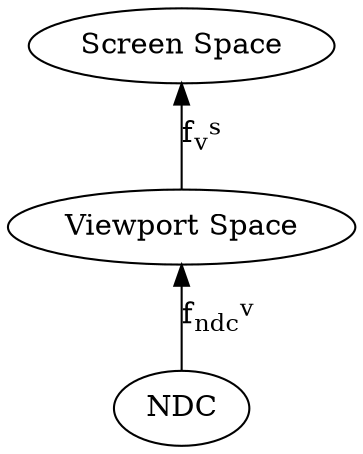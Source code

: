 digraph {
    rankdir="BT"
    "NDC" -> "Viewport Space" [label=<f<SUB>ndc</SUB><SUP>v</SUP>>];
    "Viewport Space" -> "Screen Space" [label=<f<SUB>v</SUB><SUP>s</SUP>>];
}